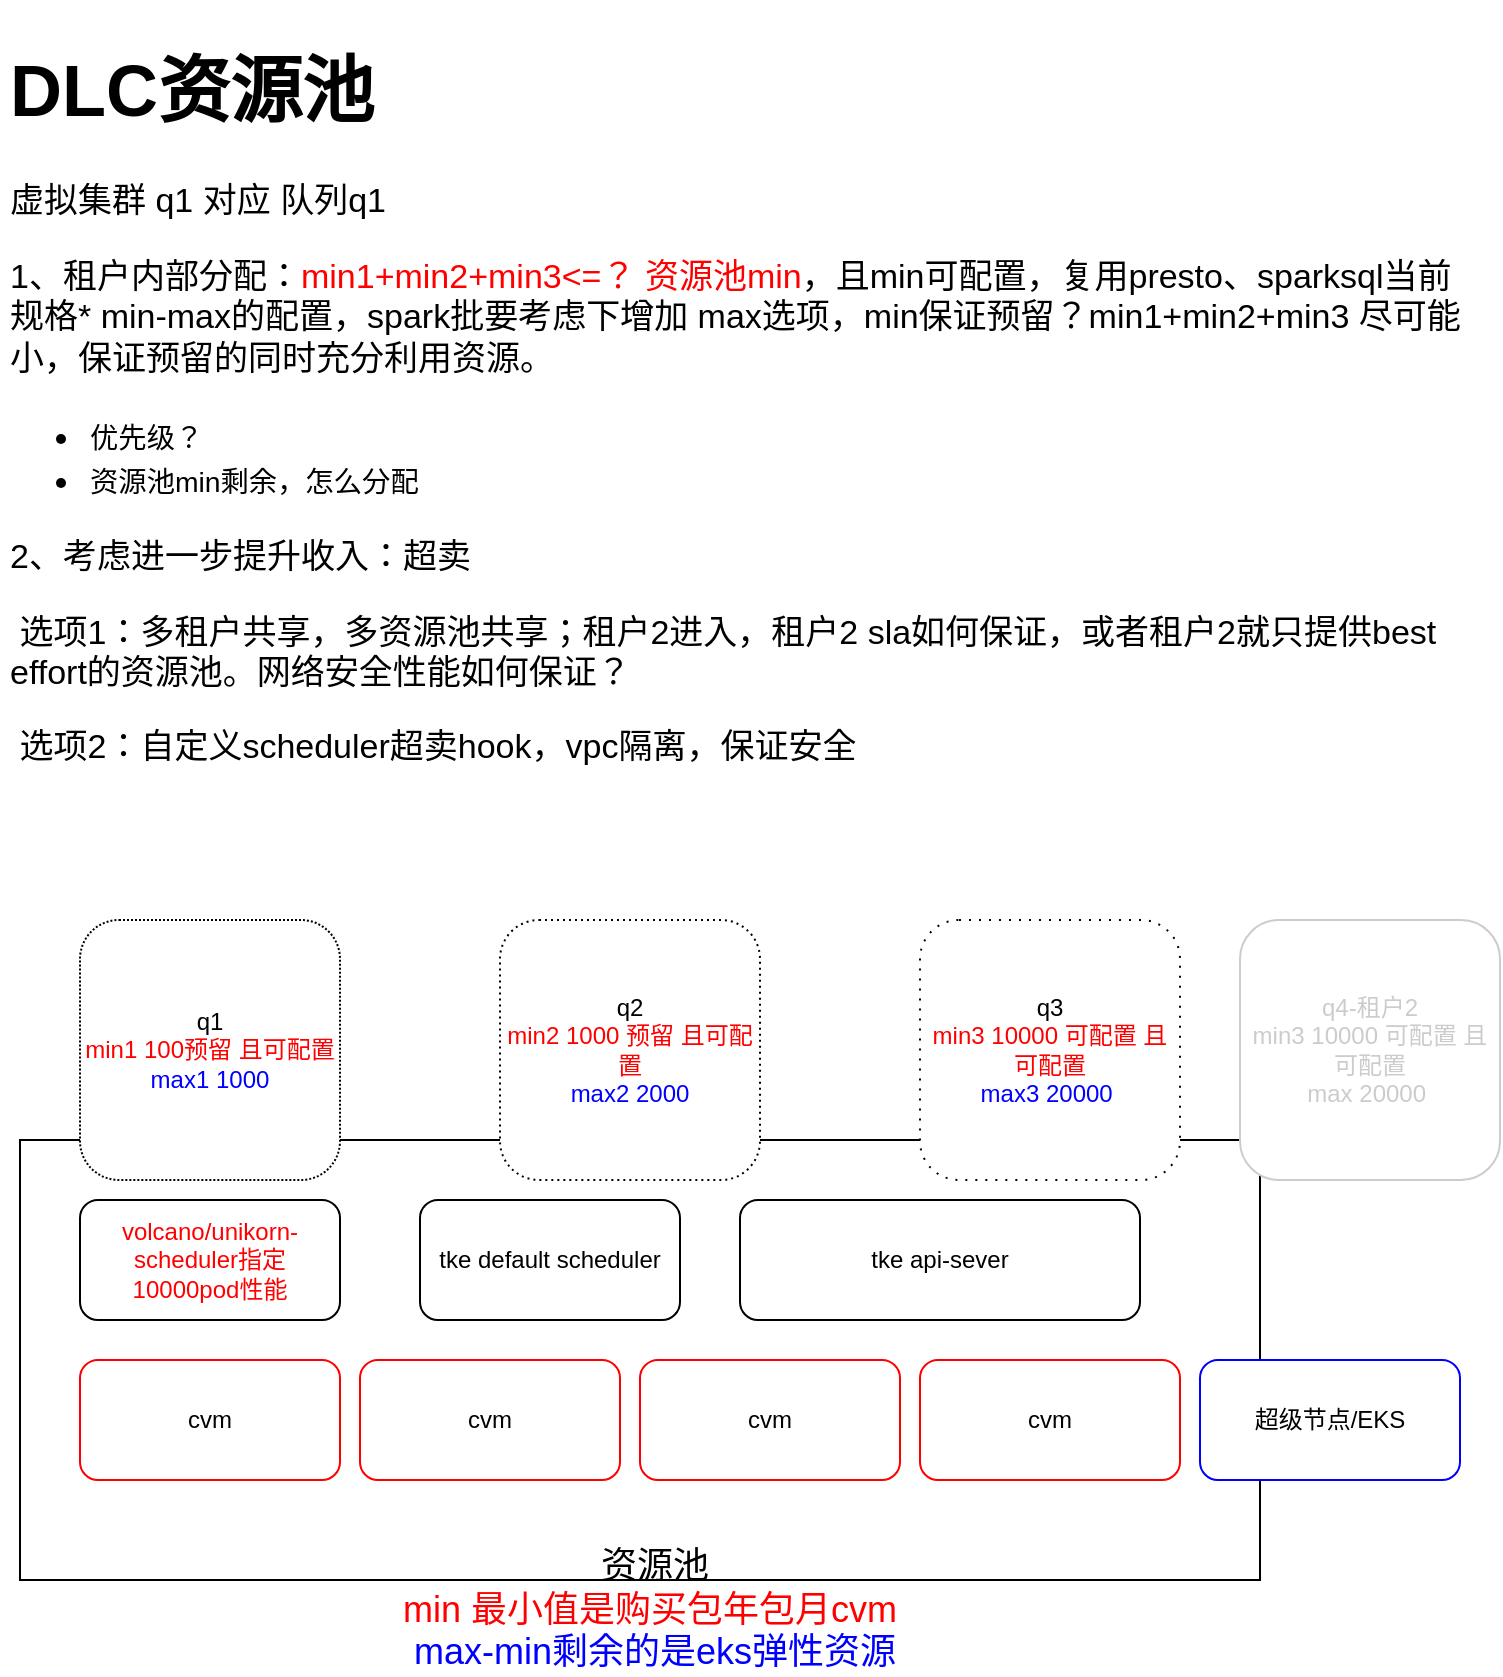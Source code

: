 <mxfile version="20.5.3" type="github">
  <diagram id="hqS82j75-_uDZCX89QL6" name="Page-1">
    <mxGraphModel dx="1497" dy="881" grid="1" gridSize="10" guides="1" tooltips="1" connect="1" arrows="1" fold="1" page="1" pageScale="1" pageWidth="827" pageHeight="1169" math="0" shadow="0">
      <root>
        <mxCell id="0" />
        <mxCell id="1" parent="0" />
        <mxCell id="1Zz1Nqhw6DDxJ3_sBbBU-10" value="" style="rounded=0;whiteSpace=wrap;html=1;" vertex="1" parent="1">
          <mxGeometry x="320" y="630" width="620" height="220" as="geometry" />
        </mxCell>
        <mxCell id="1Zz1Nqhw6DDxJ3_sBbBU-2" value="tke api-sever" style="rounded=1;whiteSpace=wrap;html=1;" vertex="1" parent="1">
          <mxGeometry x="680" y="660" width="200" height="60" as="geometry" />
        </mxCell>
        <mxCell id="1Zz1Nqhw6DDxJ3_sBbBU-3" value="cvm" style="rounded=1;whiteSpace=wrap;html=1;strokeColor=#FF0000;" vertex="1" parent="1">
          <mxGeometry x="350" y="740" width="130" height="60" as="geometry" />
        </mxCell>
        <mxCell id="1Zz1Nqhw6DDxJ3_sBbBU-4" value="cvm" style="rounded=1;whiteSpace=wrap;html=1;strokeColor=#FF0000;" vertex="1" parent="1">
          <mxGeometry x="490" y="740" width="130" height="60" as="geometry" />
        </mxCell>
        <mxCell id="1Zz1Nqhw6DDxJ3_sBbBU-5" value="cvm" style="rounded=1;whiteSpace=wrap;html=1;strokeColor=#FF0000;" vertex="1" parent="1">
          <mxGeometry x="630" y="740" width="130" height="60" as="geometry" />
        </mxCell>
        <mxCell id="1Zz1Nqhw6DDxJ3_sBbBU-6" value="cvm" style="rounded=1;whiteSpace=wrap;html=1;strokeColor=#FF0000;" vertex="1" parent="1">
          <mxGeometry x="770" y="740" width="130" height="60" as="geometry" />
        </mxCell>
        <mxCell id="1Zz1Nqhw6DDxJ3_sBbBU-7" value="q1&lt;br&gt;&lt;font color=&quot;#ff0000&quot;&gt;min1 100预留 且可配置&lt;br&gt;&lt;/font&gt;&lt;font color=&quot;#0000ff&quot;&gt;max1 1000&lt;/font&gt;" style="rounded=1;whiteSpace=wrap;html=1;dashed=1;dashPattern=1 1;" vertex="1" parent="1">
          <mxGeometry x="350" y="520" width="130" height="130" as="geometry" />
        </mxCell>
        <mxCell id="1Zz1Nqhw6DDxJ3_sBbBU-8" value="q2&lt;br&gt;&lt;font color=&quot;#ff0000&quot;&gt;min2 1000 预留 且可配置&lt;br&gt;&lt;/font&gt;&lt;font color=&quot;#0000ff&quot;&gt;max2 2000&lt;/font&gt;" style="rounded=1;whiteSpace=wrap;html=1;dashed=1;dashPattern=1 2;" vertex="1" parent="1">
          <mxGeometry x="560" y="520" width="130" height="130" as="geometry" />
        </mxCell>
        <mxCell id="1Zz1Nqhw6DDxJ3_sBbBU-9" value="q3&lt;br&gt;&lt;font color=&quot;#ff0000&quot;&gt;min3 10000 可配置 且可配置&lt;br&gt;&lt;/font&gt;&lt;font color=&quot;#0000ff&quot;&gt;max3 20000&amp;nbsp;&lt;/font&gt;" style="rounded=1;whiteSpace=wrap;html=1;dashed=1;dashPattern=1 4;" vertex="1" parent="1">
          <mxGeometry x="770" y="520" width="130" height="130" as="geometry" />
        </mxCell>
        <mxCell id="1Zz1Nqhw6DDxJ3_sBbBU-11" value="&lt;font color=&quot;#ff0000&quot;&gt;volcano/unikorn-scheduler指定 10000pod性能&lt;/font&gt;" style="rounded=1;whiteSpace=wrap;html=1;" vertex="1" parent="1">
          <mxGeometry x="350" y="660" width="130" height="60" as="geometry" />
        </mxCell>
        <mxCell id="1Zz1Nqhw6DDxJ3_sBbBU-12" value="tke default scheduler" style="rounded=1;whiteSpace=wrap;html=1;" vertex="1" parent="1">
          <mxGeometry x="520" y="660" width="130" height="60" as="geometry" />
        </mxCell>
        <mxCell id="1Zz1Nqhw6DDxJ3_sBbBU-13" value="超级节点/EKS" style="rounded=1;whiteSpace=wrap;html=1;strokeColor=#0000FF;" vertex="1" parent="1">
          <mxGeometry x="910" y="740" width="130" height="60" as="geometry" />
        </mxCell>
        <mxCell id="1Zz1Nqhw6DDxJ3_sBbBU-19" value="&lt;font style=&quot;font-size: 18px;&quot;&gt;&lt;font style=&quot;font-size: 18px;&quot; color=&quot;#000000&quot;&gt;资源池&lt;/font&gt; &lt;br&gt;&lt;font style=&quot;font-size: 18px;&quot; color=&quot;#ff0000&quot;&gt;min 最小值是购买包年包月cvm&lt;/font&gt;&amp;nbsp;&lt;br&gt;max-min剩余的是eks弹性资源&lt;/font&gt;" style="text;html=1;strokeColor=none;fillColor=none;align=center;verticalAlign=middle;whiteSpace=wrap;rounded=0;fontColor=#0000FF;" vertex="1" parent="1">
          <mxGeometry x="505" y="850" width="265" height="30" as="geometry" />
        </mxCell>
        <mxCell id="1Zz1Nqhw6DDxJ3_sBbBU-20" value="&lt;h1&gt;DLC资源池&lt;/h1&gt;&lt;p style=&quot;font-size: 17px;&quot;&gt;&lt;font style=&quot;font-size: 17px;&quot;&gt;虚拟集群 q1 对应 队列q1&lt;/font&gt;&lt;/p&gt;&lt;p style=&quot;font-size: 17px;&quot;&gt;&lt;span style=&quot;background-color: initial;&quot;&gt;1、租户内部分配：&lt;font color=&quot;#ff0000&quot;&gt;min1+min2+min3&amp;lt;=？ 资源池min&lt;/font&gt;，且min可配置，复用presto、sparksql当前 规格* min-max的配置，spark批要考虑下增加 max选项，min保证预留？min1+min2+min3 尽可能小，保证预留的同时充分利用资源。&lt;/span&gt;&lt;br&gt;&lt;/p&gt;&lt;p style=&quot;&quot;&gt;&lt;/p&gt;&lt;ul style=&quot;&quot;&gt;&lt;li style=&quot;&quot;&gt;&lt;span style=&quot;font-size: 14.167px;&quot;&gt;优先级？&lt;/span&gt;&lt;/li&gt;&lt;li style=&quot;&quot;&gt;&lt;span style=&quot;font-size: 14.167px;&quot;&gt;资源池min剩余，怎么分配&lt;/span&gt;&lt;/li&gt;&lt;/ul&gt;&lt;p&gt;&lt;/p&gt;&lt;p style=&quot;font-size: 17px;&quot;&gt;&lt;span style=&quot;background-color: initial;&quot;&gt;2、考虑进一步提升收入：&lt;/span&gt;&lt;span style=&quot;background-color: initial;&quot;&gt;超卖&amp;nbsp;&lt;/span&gt;&lt;/p&gt;&lt;p style=&quot;font-size: 17px;&quot;&gt;&lt;span style=&quot;background-color: initial;&quot;&gt;&lt;span style=&quot;white-space: pre;&quot;&gt;	&lt;/span&gt;选项1：多租户共享，多资源池共享；租户2进入，租户2 sla如何保证，或者租户2就只提供best effort的资源池。网络安全性能如何保证？&lt;/span&gt;&lt;/p&gt;&lt;p style=&quot;font-size: 17px;&quot;&gt;&lt;span style=&quot;background-color: initial;&quot;&gt;&lt;span style=&quot;white-space: pre;&quot;&gt;	&lt;/span&gt;选项2：自定义scheduler超卖hook，vpc隔离，保证安全&lt;/span&gt;&lt;/p&gt;&lt;p style=&quot;font-size: 17px;&quot;&gt;&lt;span style=&quot;background-color: initial;&quot;&gt;&lt;br&gt;&lt;/span&gt;&lt;/p&gt;" style="text;html=1;strokeColor=none;fillColor=none;spacing=5;spacingTop=-20;whiteSpace=wrap;overflow=hidden;rounded=0;fontSize=18;fontColor=#000000;" vertex="1" parent="1">
          <mxGeometry x="310" y="70" width="750" height="440" as="geometry" />
        </mxCell>
        <mxCell id="1Zz1Nqhw6DDxJ3_sBbBU-21" value="q4-租户2&lt;br&gt;&lt;font&gt;min3 10000 可配置 且可配置&lt;br&gt;&lt;/font&gt;&lt;font&gt;max 20000&amp;nbsp;&lt;/font&gt;" style="rounded=1;whiteSpace=wrap;html=1;strokeColor=#CCCCCC;fontColor=#CCCCCC;" vertex="1" parent="1">
          <mxGeometry x="930" y="520" width="130" height="130" as="geometry" />
        </mxCell>
      </root>
    </mxGraphModel>
  </diagram>
</mxfile>
